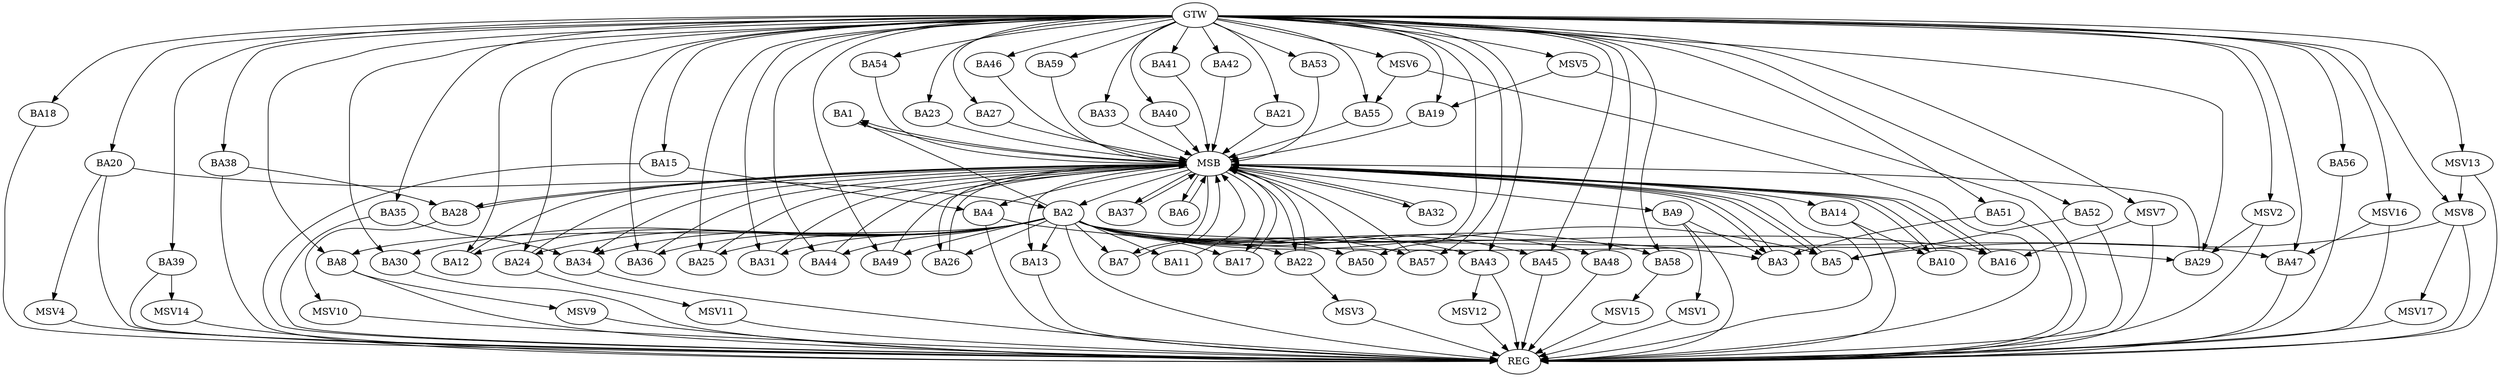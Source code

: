 strict digraph G {
  BA1 [ label="BA1" ];
  BA2 [ label="BA2" ];
  BA3 [ label="BA3" ];
  BA4 [ label="BA4" ];
  BA5 [ label="BA5" ];
  BA6 [ label="BA6" ];
  BA7 [ label="BA7" ];
  BA8 [ label="BA8" ];
  BA9 [ label="BA9" ];
  BA10 [ label="BA10" ];
  BA11 [ label="BA11" ];
  BA12 [ label="BA12" ];
  BA13 [ label="BA13" ];
  BA14 [ label="BA14" ];
  BA15 [ label="BA15" ];
  BA16 [ label="BA16" ];
  BA17 [ label="BA17" ];
  BA18 [ label="BA18" ];
  BA19 [ label="BA19" ];
  BA20 [ label="BA20" ];
  BA21 [ label="BA21" ];
  BA22 [ label="BA22" ];
  BA23 [ label="BA23" ];
  BA24 [ label="BA24" ];
  BA25 [ label="BA25" ];
  BA26 [ label="BA26" ];
  BA27 [ label="BA27" ];
  BA28 [ label="BA28" ];
  BA29 [ label="BA29" ];
  BA30 [ label="BA30" ];
  BA31 [ label="BA31" ];
  BA32 [ label="BA32" ];
  BA33 [ label="BA33" ];
  BA34 [ label="BA34" ];
  BA35 [ label="BA35" ];
  BA36 [ label="BA36" ];
  BA37 [ label="BA37" ];
  BA38 [ label="BA38" ];
  BA39 [ label="BA39" ];
  BA40 [ label="BA40" ];
  BA41 [ label="BA41" ];
  BA42 [ label="BA42" ];
  BA43 [ label="BA43" ];
  BA44 [ label="BA44" ];
  BA45 [ label="BA45" ];
  BA46 [ label="BA46" ];
  BA47 [ label="BA47" ];
  BA48 [ label="BA48" ];
  BA49 [ label="BA49" ];
  BA50 [ label="BA50" ];
  BA51 [ label="BA51" ];
  BA52 [ label="BA52" ];
  BA53 [ label="BA53" ];
  BA54 [ label="BA54" ];
  BA55 [ label="BA55" ];
  BA56 [ label="BA56" ];
  BA57 [ label="BA57" ];
  BA58 [ label="BA58" ];
  BA59 [ label="BA59" ];
  GTW [ label="GTW" ];
  REG [ label="REG" ];
  MSB [ label="MSB" ];
  MSV1 [ label="MSV1" ];
  MSV2 [ label="MSV2" ];
  MSV3 [ label="MSV3" ];
  MSV4 [ label="MSV4" ];
  MSV5 [ label="MSV5" ];
  MSV6 [ label="MSV6" ];
  MSV7 [ label="MSV7" ];
  MSV8 [ label="MSV8" ];
  MSV9 [ label="MSV9" ];
  MSV10 [ label="MSV10" ];
  MSV11 [ label="MSV11" ];
  MSV12 [ label="MSV12" ];
  MSV13 [ label="MSV13" ];
  MSV14 [ label="MSV14" ];
  MSV15 [ label="MSV15" ];
  MSV16 [ label="MSV16" ];
  MSV17 [ label="MSV17" ];
  BA2 -> BA1;
  BA4 -> BA3;
  BA9 -> BA3;
  BA14 -> BA10;
  BA15 -> BA4;
  BA20 -> BA2;
  BA35 -> BA34;
  BA38 -> BA28;
  BA51 -> BA3;
  BA52 -> BA5;
  GTW -> BA8;
  GTW -> BA12;
  GTW -> BA15;
  GTW -> BA18;
  GTW -> BA19;
  GTW -> BA20;
  GTW -> BA21;
  GTW -> BA23;
  GTW -> BA24;
  GTW -> BA25;
  GTW -> BA27;
  GTW -> BA29;
  GTW -> BA30;
  GTW -> BA31;
  GTW -> BA33;
  GTW -> BA35;
  GTW -> BA36;
  GTW -> BA38;
  GTW -> BA39;
  GTW -> BA40;
  GTW -> BA41;
  GTW -> BA42;
  GTW -> BA43;
  GTW -> BA44;
  GTW -> BA45;
  GTW -> BA46;
  GTW -> BA47;
  GTW -> BA48;
  GTW -> BA49;
  GTW -> BA50;
  GTW -> BA51;
  GTW -> BA52;
  GTW -> BA53;
  GTW -> BA54;
  GTW -> BA55;
  GTW -> BA56;
  GTW -> BA57;
  GTW -> BA58;
  GTW -> BA59;
  BA2 -> REG;
  BA4 -> REG;
  BA8 -> REG;
  BA9 -> REG;
  BA13 -> REG;
  BA14 -> REG;
  BA15 -> REG;
  BA18 -> REG;
  BA20 -> REG;
  BA30 -> REG;
  BA34 -> REG;
  BA35 -> REG;
  BA38 -> REG;
  BA39 -> REG;
  BA43 -> REG;
  BA45 -> REG;
  BA47 -> REG;
  BA48 -> REG;
  BA51 -> REG;
  BA52 -> REG;
  BA56 -> REG;
  BA1 -> MSB;
  MSB -> BA2;
  MSB -> REG;
  BA3 -> MSB;
  MSB -> BA1;
  BA5 -> MSB;
  MSB -> BA3;
  BA6 -> MSB;
  BA7 -> MSB;
  BA10 -> MSB;
  MSB -> BA6;
  BA11 -> MSB;
  BA12 -> MSB;
  MSB -> BA7;
  BA16 -> MSB;
  MSB -> BA13;
  BA17 -> MSB;
  BA19 -> MSB;
  MSB -> BA9;
  BA21 -> MSB;
  MSB -> BA10;
  BA22 -> MSB;
  BA23 -> MSB;
  MSB -> BA5;
  BA24 -> MSB;
  BA25 -> MSB;
  BA26 -> MSB;
  MSB -> BA16;
  BA27 -> MSB;
  BA28 -> MSB;
  BA29 -> MSB;
  BA31 -> MSB;
  BA32 -> MSB;
  MSB -> BA14;
  BA33 -> MSB;
  BA36 -> MSB;
  MSB -> BA26;
  BA37 -> MSB;
  MSB -> BA17;
  BA40 -> MSB;
  MSB -> BA37;
  BA41 -> MSB;
  BA42 -> MSB;
  BA44 -> MSB;
  MSB -> BA34;
  BA46 -> MSB;
  MSB -> BA28;
  BA49 -> MSB;
  BA50 -> MSB;
  MSB -> BA32;
  BA53 -> MSB;
  BA54 -> MSB;
  MSB -> BA22;
  BA55 -> MSB;
  MSB -> BA4;
  BA57 -> MSB;
  BA59 -> MSB;
  BA2 -> BA29;
  BA2 -> BA7;
  BA2 -> BA11;
  BA2 -> BA12;
  BA2 -> BA8;
  BA2 -> BA57;
  BA2 -> BA47;
  BA2 -> BA22;
  BA2 -> BA50;
  BA2 -> BA58;
  BA2 -> BA44;
  BA2 -> BA48;
  BA2 -> BA45;
  BA2 -> BA17;
  BA2 -> BA43;
  BA2 -> BA36;
  BA2 -> BA30;
  BA2 -> BA24;
  BA2 -> BA16;
  BA2 -> BA5;
  BA2 -> BA25;
  BA2 -> BA31;
  BA2 -> BA26;
  BA2 -> BA13;
  BA2 -> BA34;
  BA2 -> BA49;
  BA9 -> MSV1;
  MSV1 -> REG;
  MSV2 -> BA29;
  GTW -> MSV2;
  MSV2 -> REG;
  BA22 -> MSV3;
  MSV3 -> REG;
  BA20 -> MSV4;
  MSV4 -> REG;
  MSV5 -> BA19;
  GTW -> MSV5;
  MSV5 -> REG;
  MSV6 -> BA55;
  GTW -> MSV6;
  MSV6 -> REG;
  MSV7 -> BA16;
  GTW -> MSV7;
  MSV7 -> REG;
  MSV8 -> BA5;
  GTW -> MSV8;
  MSV8 -> REG;
  BA8 -> MSV9;
  MSV9 -> REG;
  BA28 -> MSV10;
  MSV10 -> REG;
  BA24 -> MSV11;
  MSV11 -> REG;
  BA43 -> MSV12;
  MSV12 -> REG;
  MSV13 -> MSV8;
  GTW -> MSV13;
  MSV13 -> REG;
  BA39 -> MSV14;
  MSV14 -> REG;
  BA58 -> MSV15;
  MSV15 -> REG;
  MSV16 -> BA47;
  GTW -> MSV16;
  MSV16 -> REG;
  MSV8 -> MSV17;
  MSV17 -> REG;
}
